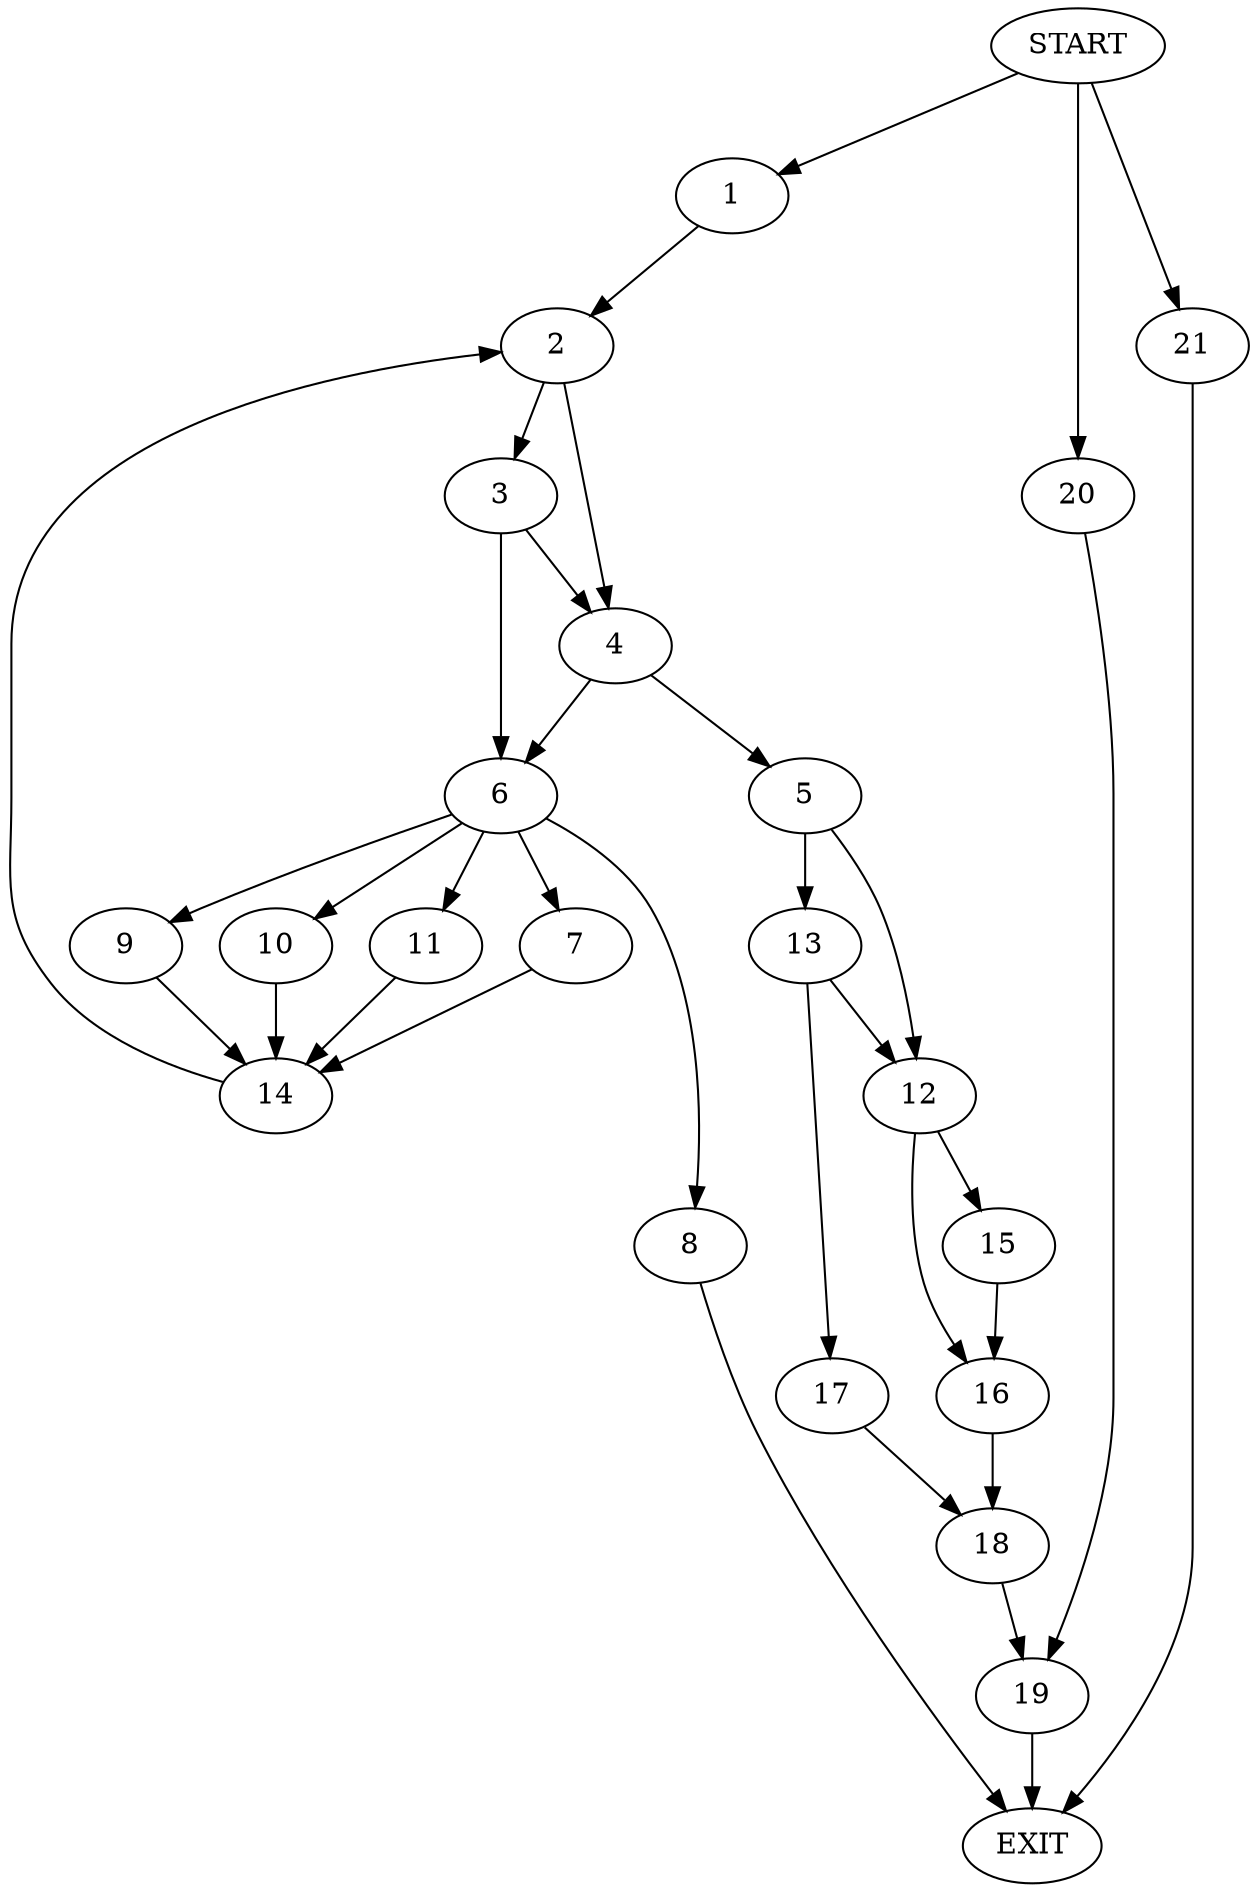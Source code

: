 digraph {
0 [label="START"];
1;
2;
3;
4;
5;
6;
7;
8;
9;
10;
11;
12;
13;
14;
15;
16;
17;
18;
19;
20;
21;
22 [label="EXIT"];
0 -> 1;
1 -> 2;
2 -> 3;
2 -> 4;
4 -> 5;
4 -> 6;
3 -> 6;
3 -> 4;
6 -> 7;
6 -> 8;
6 -> 9;
6 -> 10;
6 -> 11;
5 -> 12;
5 -> 13;
8 -> 22;
9 -> 14;
7 -> 14;
11 -> 14;
10 -> 14;
14 -> 2;
12 -> 15;
12 -> 16;
13 -> 17;
13 -> 12;
17 -> 18;
18 -> 19;
16 -> 18;
15 -> 16;
19 -> 22;
0 -> 20;
20 -> 19;
0 -> 21;
21 -> 22;
}